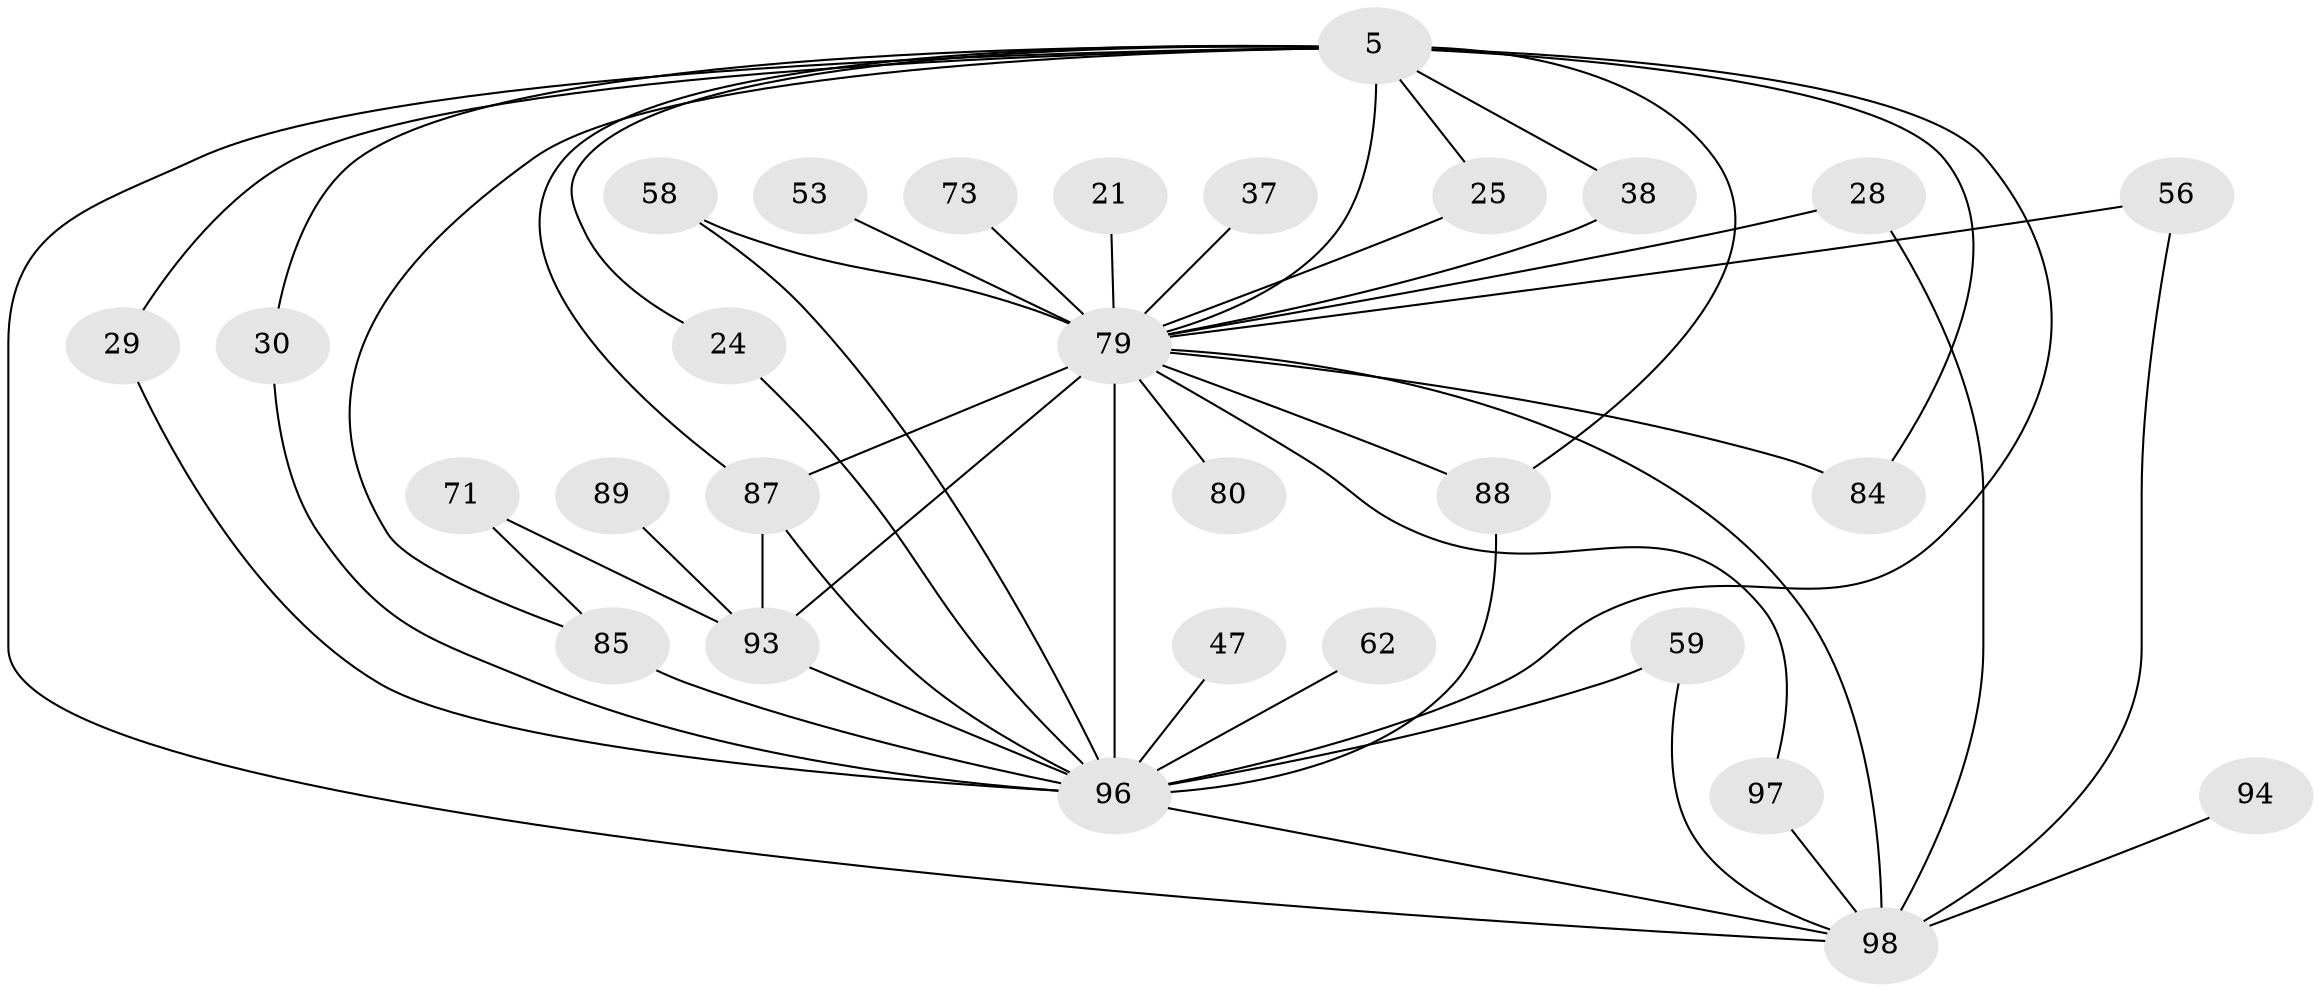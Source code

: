 // original degree distribution, {14: 0.01020408163265306, 21: 0.01020408163265306, 19: 0.01020408163265306, 25: 0.01020408163265306, 20: 0.02040816326530612, 17: 0.01020408163265306, 16: 0.01020408163265306, 23: 0.01020408163265306, 11: 0.02040816326530612, 5: 0.061224489795918366, 8: 0.02040816326530612, 3: 0.17346938775510204, 4: 0.04081632653061224, 6: 0.04081632653061224, 2: 0.5510204081632653}
// Generated by graph-tools (version 1.1) at 2025/49/03/04/25 21:49:54]
// undirected, 29 vertices, 50 edges
graph export_dot {
graph [start="1"]
  node [color=gray90,style=filled];
  5 [super="+2"];
  21;
  24;
  25;
  28;
  29;
  30;
  37;
  38;
  47;
  53 [super="+26"];
  56;
  58;
  59;
  62;
  71;
  73;
  79 [super="+48+52+8"];
  80 [super="+31"];
  84 [super="+13"];
  85 [super="+16+51"];
  87 [super="+86+78"];
  88 [super="+45+74"];
  89;
  93 [super="+92"];
  94;
  96 [super="+49+75+65+61+95+9"];
  97;
  98 [super="+76+70+69+10+83"];
  5 -- 29;
  5 -- 30;
  5 -- 38;
  5 -- 24;
  5 -- 25;
  5 -- 98 [weight=6];
  5 -- 88;
  5 -- 79 [weight=7];
  5 -- 84;
  5 -- 96 [weight=9];
  5 -- 87 [weight=8];
  5 -- 85;
  21 -- 79;
  24 -- 96;
  25 -- 79;
  28 -- 79;
  28 -- 98;
  29 -- 96;
  30 -- 96;
  37 -- 79 [weight=2];
  38 -- 79;
  47 -- 96;
  53 -- 79 [weight=3];
  56 -- 98;
  56 -- 79;
  58 -- 96;
  58 -- 79;
  59 -- 98;
  59 -- 96;
  62 -- 96 [weight=2];
  71 -- 85;
  71 -- 93;
  73 -- 79 [weight=2];
  79 -- 80 [weight=3];
  79 -- 84;
  79 -- 88 [weight=4];
  79 -- 96 [weight=25];
  79 -- 97;
  79 -- 98 [weight=12];
  79 -- 93 [weight=5];
  79 -- 87 [weight=2];
  85 -- 96 [weight=4];
  87 -- 96;
  87 -- 93;
  88 -- 96;
  89 -- 93 [weight=2];
  93 -- 96 [weight=7];
  94 -- 98 [weight=2];
  96 -- 98 [weight=7];
  97 -- 98;
}
